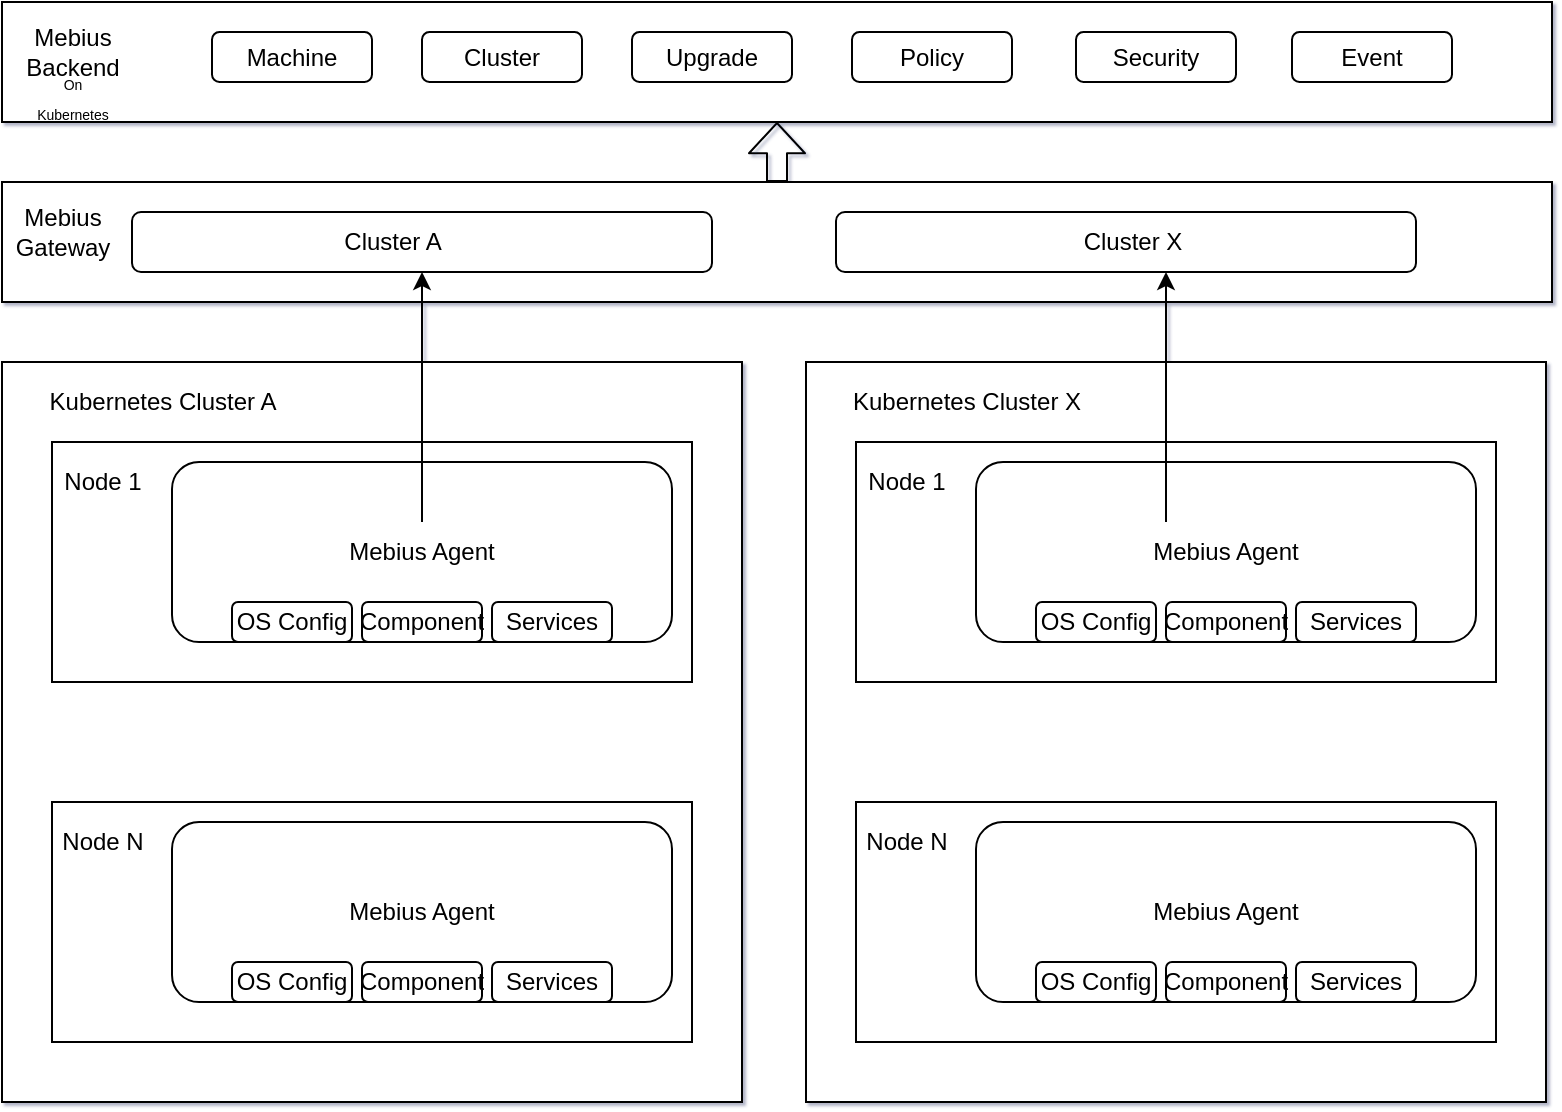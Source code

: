 <mxfile scale="2" border="1">
    <diagram id="Nb3IuK_mG-Y6akaeBI54" name="第 1 页">
        <mxGraphModel dx="912" dy="618" grid="1" gridSize="10" guides="1" tooltips="1" connect="1" arrows="1" fold="1" page="1" pageScale="1" pageWidth="827" pageHeight="1169" background="#ffffff" math="0" shadow="1">
            <root>
                <mxCell id="0"/>
                <mxCell id="1" parent="0"/>
                <mxCell id="16" value="" style="rounded=0;whiteSpace=wrap;html=1;fillColor=default;" parent="1" vertex="1">
                    <mxGeometry x="55" y="200" width="370" height="370" as="geometry"/>
                </mxCell>
                <mxCell id="2" value="" style="rounded=0;whiteSpace=wrap;html=1;" parent="1" vertex="1">
                    <mxGeometry x="80" y="240" width="320" height="120" as="geometry"/>
                </mxCell>
                <mxCell id="3" value="Mebius Agent" style="rounded=1;whiteSpace=wrap;html=1;" parent="1" vertex="1">
                    <mxGeometry x="140" y="250" width="250" height="90" as="geometry"/>
                </mxCell>
                <mxCell id="4" value="Node 1" style="text;html=1;align=center;verticalAlign=middle;resizable=0;points=[];autosize=1;strokeColor=none;fillColor=none;" parent="1" vertex="1">
                    <mxGeometry x="80" y="250" width="50" height="20" as="geometry"/>
                </mxCell>
                <mxCell id="5" value="OS Config" style="rounded=1;whiteSpace=wrap;html=1;" parent="1" vertex="1">
                    <mxGeometry x="170" y="320" width="60" height="20" as="geometry"/>
                </mxCell>
                <mxCell id="8" value="Component" style="rounded=1;whiteSpace=wrap;html=1;" parent="1" vertex="1">
                    <mxGeometry x="235" y="320" width="60" height="20" as="geometry"/>
                </mxCell>
                <mxCell id="9" value="Services" style="rounded=1;whiteSpace=wrap;html=1;" parent="1" vertex="1">
                    <mxGeometry x="300" y="320" width="60" height="20" as="geometry"/>
                </mxCell>
                <mxCell id="10" value="" style="rounded=0;whiteSpace=wrap;html=1;" parent="1" vertex="1">
                    <mxGeometry x="80" y="420" width="320" height="120" as="geometry"/>
                </mxCell>
                <mxCell id="11" value="Mebius Agent" style="rounded=1;whiteSpace=wrap;html=1;" parent="1" vertex="1">
                    <mxGeometry x="140" y="430" width="250" height="90" as="geometry"/>
                </mxCell>
                <mxCell id="12" value="Node N" style="text;html=1;align=center;verticalAlign=middle;resizable=0;points=[];autosize=1;strokeColor=none;fillColor=none;" parent="1" vertex="1">
                    <mxGeometry x="75" y="430" width="60" height="20" as="geometry"/>
                </mxCell>
                <mxCell id="13" value="OS Config" style="rounded=1;whiteSpace=wrap;html=1;" parent="1" vertex="1">
                    <mxGeometry x="170" y="500" width="60" height="20" as="geometry"/>
                </mxCell>
                <mxCell id="14" value="Component" style="rounded=1;whiteSpace=wrap;html=1;" parent="1" vertex="1">
                    <mxGeometry x="235" y="500" width="60" height="20" as="geometry"/>
                </mxCell>
                <mxCell id="15" value="Services" style="rounded=1;whiteSpace=wrap;html=1;" parent="1" vertex="1">
                    <mxGeometry x="300" y="500" width="60" height="20" as="geometry"/>
                </mxCell>
                <mxCell id="17" value="Kubernetes Cluster A" style="text;html=1;align=center;verticalAlign=middle;resizable=0;points=[];autosize=1;strokeColor=none;fillColor=none;" parent="1" vertex="1">
                    <mxGeometry x="70" y="210" width="130" height="20" as="geometry"/>
                </mxCell>
                <mxCell id="18" value="" style="rounded=0;whiteSpace=wrap;html=1;fillColor=default;" parent="1" vertex="1">
                    <mxGeometry x="457" y="200" width="370" height="370" as="geometry"/>
                </mxCell>
                <mxCell id="19" value="" style="rounded=0;whiteSpace=wrap;html=1;" parent="1" vertex="1">
                    <mxGeometry x="482" y="240" width="320" height="120" as="geometry"/>
                </mxCell>
                <mxCell id="20" value="Mebius Agent" style="rounded=1;whiteSpace=wrap;html=1;" parent="1" vertex="1">
                    <mxGeometry x="542" y="250" width="250" height="90" as="geometry"/>
                </mxCell>
                <mxCell id="21" value="Node 1" style="text;html=1;align=center;verticalAlign=middle;resizable=0;points=[];autosize=1;strokeColor=none;fillColor=none;" parent="1" vertex="1">
                    <mxGeometry x="482" y="250" width="50" height="20" as="geometry"/>
                </mxCell>
                <mxCell id="22" value="OS Config" style="rounded=1;whiteSpace=wrap;html=1;" parent="1" vertex="1">
                    <mxGeometry x="572" y="320" width="60" height="20" as="geometry"/>
                </mxCell>
                <mxCell id="23" value="Component" style="rounded=1;whiteSpace=wrap;html=1;" parent="1" vertex="1">
                    <mxGeometry x="637" y="320" width="60" height="20" as="geometry"/>
                </mxCell>
                <mxCell id="24" value="Services" style="rounded=1;whiteSpace=wrap;html=1;" parent="1" vertex="1">
                    <mxGeometry x="702" y="320" width="60" height="20" as="geometry"/>
                </mxCell>
                <mxCell id="25" value="" style="rounded=0;whiteSpace=wrap;html=1;" parent="1" vertex="1">
                    <mxGeometry x="482" y="420" width="320" height="120" as="geometry"/>
                </mxCell>
                <mxCell id="26" value="Mebius Agent" style="rounded=1;whiteSpace=wrap;html=1;" parent="1" vertex="1">
                    <mxGeometry x="542" y="430" width="250" height="90" as="geometry"/>
                </mxCell>
                <mxCell id="27" value="Node N" style="text;html=1;align=center;verticalAlign=middle;resizable=0;points=[];autosize=1;strokeColor=none;fillColor=none;" parent="1" vertex="1">
                    <mxGeometry x="477" y="430" width="60" height="20" as="geometry"/>
                </mxCell>
                <mxCell id="28" value="OS Config" style="rounded=1;whiteSpace=wrap;html=1;" parent="1" vertex="1">
                    <mxGeometry x="572" y="500" width="60" height="20" as="geometry"/>
                </mxCell>
                <mxCell id="29" value="Component" style="rounded=1;whiteSpace=wrap;html=1;" parent="1" vertex="1">
                    <mxGeometry x="637" y="500" width="60" height="20" as="geometry"/>
                </mxCell>
                <mxCell id="30" value="Services" style="rounded=1;whiteSpace=wrap;html=1;" parent="1" vertex="1">
                    <mxGeometry x="702" y="500" width="60" height="20" as="geometry"/>
                </mxCell>
                <mxCell id="31" value="Kubernetes Cluster X" style="text;html=1;align=center;verticalAlign=middle;resizable=0;points=[];autosize=1;strokeColor=none;fillColor=none;" parent="1" vertex="1">
                    <mxGeometry x="472" y="210" width="130" height="20" as="geometry"/>
                </mxCell>
                <mxCell id="32" value="" style="rounded=0;whiteSpace=wrap;html=1;fillColor=default;" parent="1" vertex="1">
                    <mxGeometry x="55" y="110" width="775" height="60" as="geometry"/>
                </mxCell>
                <mxCell id="33" value="" style="rounded=1;whiteSpace=wrap;html=1;fillColor=default;" parent="1" vertex="1">
                    <mxGeometry x="120" y="125" width="290" height="30" as="geometry"/>
                </mxCell>
                <mxCell id="34" value="" style="rounded=1;whiteSpace=wrap;html=1;fillColor=default;" parent="1" vertex="1">
                    <mxGeometry x="472" y="125" width="290" height="30" as="geometry"/>
                </mxCell>
                <mxCell id="35" value="Mebius &lt;br&gt;Gateway" style="text;html=1;align=center;verticalAlign=middle;resizable=0;points=[];autosize=1;strokeColor=none;fillColor=none;" parent="1" vertex="1">
                    <mxGeometry x="55" y="120" width="60" height="30" as="geometry"/>
                </mxCell>
                <mxCell id="36" value="Cluster A" style="text;html=1;align=center;verticalAlign=middle;resizable=0;points=[];autosize=1;strokeColor=none;fillColor=none;" parent="1" vertex="1">
                    <mxGeometry x="220" y="130" width="60" height="20" as="geometry"/>
                </mxCell>
                <mxCell id="37" value="Cluster X" style="text;html=1;align=center;verticalAlign=middle;resizable=0;points=[];autosize=1;strokeColor=none;fillColor=none;" parent="1" vertex="1">
                    <mxGeometry x="590" y="130" width="60" height="20" as="geometry"/>
                </mxCell>
                <mxCell id="38" value="" style="endArrow=classic;html=1;entryX=0.5;entryY=1;entryDx=0;entryDy=0;exitX=0.5;exitY=0.333;exitDx=0;exitDy=0;exitPerimeter=0;" parent="1" source="3" target="33" edge="1">
                    <mxGeometry width="50" height="50" relative="1" as="geometry">
                        <mxPoint x="240" y="280" as="sourcePoint"/>
                        <mxPoint x="290" y="230" as="targetPoint"/>
                    </mxGeometry>
                </mxCell>
                <mxCell id="40" value="" style="endArrow=classic;html=1;entryX=0.5;entryY=1;entryDx=0;entryDy=0;exitX=0.5;exitY=0.333;exitDx=0;exitDy=0;exitPerimeter=0;" parent="1" edge="1">
                    <mxGeometry width="50" height="50" relative="1" as="geometry">
                        <mxPoint x="637" y="279.97" as="sourcePoint"/>
                        <mxPoint x="637" y="155" as="targetPoint"/>
                    </mxGeometry>
                </mxCell>
                <mxCell id="41" value="" style="rounded=0;whiteSpace=wrap;html=1;fillColor=default;" parent="1" vertex="1">
                    <mxGeometry x="55" y="20" width="775" height="60" as="geometry"/>
                </mxCell>
                <mxCell id="42" value="Mebius&lt;br&gt;Backend" style="text;html=1;align=center;verticalAlign=middle;resizable=0;points=[];autosize=1;strokeColor=none;fillColor=none;" parent="1" vertex="1">
                    <mxGeometry x="60" y="30" width="60" height="30" as="geometry"/>
                </mxCell>
                <mxCell id="43" value="Machine" style="rounded=1;whiteSpace=wrap;html=1;fillColor=default;" parent="1" vertex="1">
                    <mxGeometry x="160" y="35" width="80" height="25" as="geometry"/>
                </mxCell>
                <mxCell id="44" value="Cluster" style="rounded=1;whiteSpace=wrap;html=1;fillColor=default;" parent="1" vertex="1">
                    <mxGeometry x="265" y="35" width="80" height="25" as="geometry"/>
                </mxCell>
                <mxCell id="45" value="Upgrade" style="rounded=1;whiteSpace=wrap;html=1;fillColor=default;" parent="1" vertex="1">
                    <mxGeometry x="370" y="35" width="80" height="25" as="geometry"/>
                </mxCell>
                <mxCell id="46" value="Policy" style="rounded=1;whiteSpace=wrap;html=1;fillColor=default;" parent="1" vertex="1">
                    <mxGeometry x="480" y="35" width="80" height="25" as="geometry"/>
                </mxCell>
                <mxCell id="47" value="Security" style="rounded=1;whiteSpace=wrap;html=1;fillColor=default;" parent="1" vertex="1">
                    <mxGeometry x="592" y="35" width="80" height="25" as="geometry"/>
                </mxCell>
                <mxCell id="48" value="Event" style="rounded=1;whiteSpace=wrap;html=1;fillColor=default;" parent="1" vertex="1">
                    <mxGeometry x="700" y="35" width="80" height="25" as="geometry"/>
                </mxCell>
                <mxCell id="49" value="&lt;font style=&quot;font-size: 7px&quot;&gt;On &lt;br&gt;Kubernetes&lt;/font&gt;" style="text;html=1;align=center;verticalAlign=middle;resizable=0;points=[];autosize=1;strokeColor=none;fillColor=none;" parent="1" vertex="1">
                    <mxGeometry x="65" y="47" width="50" height="40" as="geometry"/>
                </mxCell>
                <mxCell id="50" value="" style="shape=flexArrow;endArrow=classic;html=1;fontSize=7;entryX=0.5;entryY=1;entryDx=0;entryDy=0;exitX=0.5;exitY=0;exitDx=0;exitDy=0;endWidth=17;endSize=4.71;" parent="1" source="32" target="41" edge="1">
                    <mxGeometry width="50" height="50" relative="1" as="geometry">
                        <mxPoint x="430" y="130" as="sourcePoint"/>
                        <mxPoint x="480" y="80" as="targetPoint"/>
                    </mxGeometry>
                </mxCell>
            </root>
        </mxGraphModel>
    </diagram>
</mxfile>